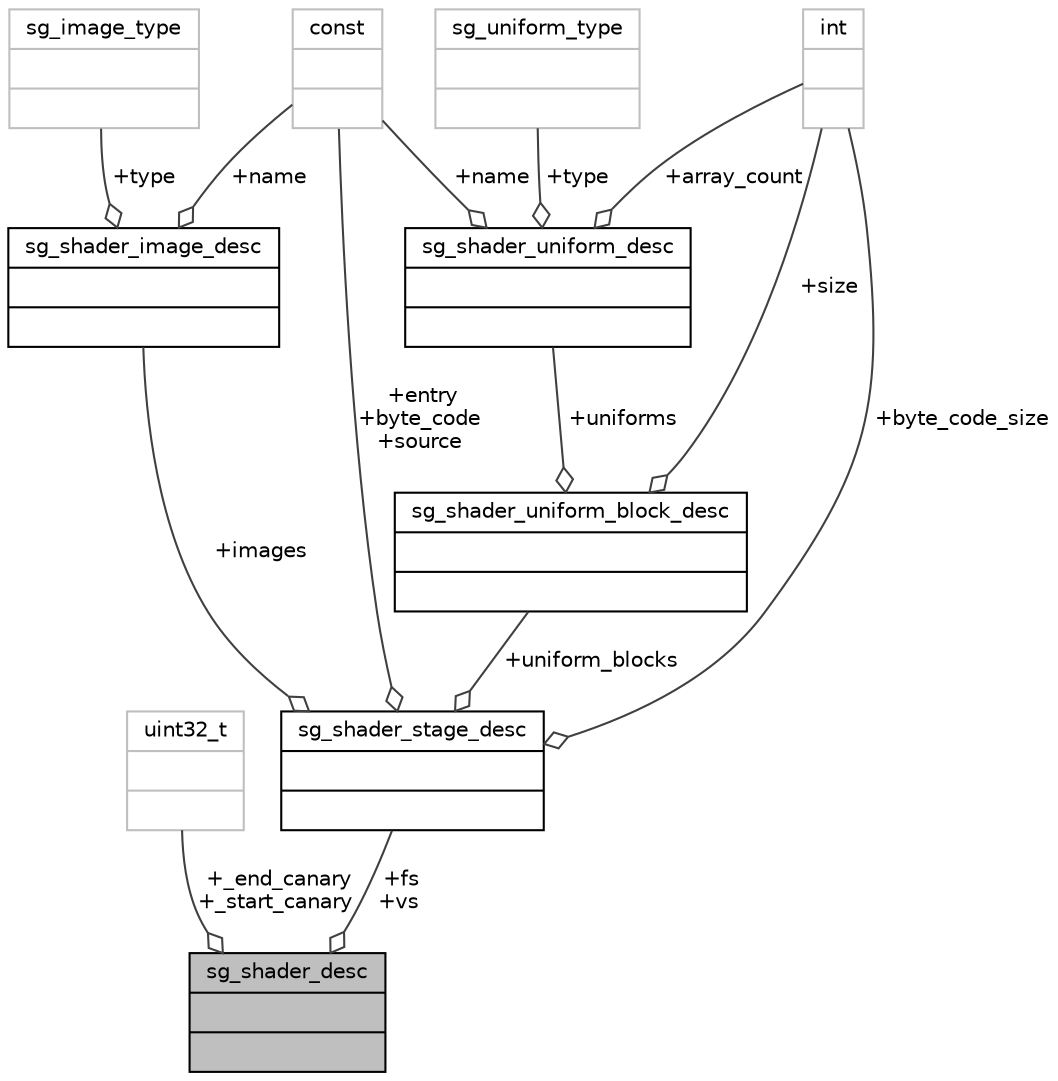 digraph "sg_shader_desc"
{
 // INTERACTIVE_SVG=YES
  bgcolor="transparent";
  edge [fontname="Helvetica",fontsize="10",labelfontname="Helvetica",labelfontsize="10"];
  node [fontname="Helvetica",fontsize="10",shape=record];
  Node1 [label="{sg_shader_desc\n||}",height=0.2,width=0.4,color="black", fillcolor="grey75", style="filled", fontcolor="black"];
  Node2 -> Node1 [color="grey25",fontsize="10",style="solid",label=" +_end_canary\n+_start_canary" ,arrowhead="odiamond",fontname="Helvetica"];
  Node2 [label="{uint32_t\n||}",height=0.2,width=0.4,color="grey75"];
  Node3 -> Node1 [color="grey25",fontsize="10",style="solid",label=" +fs\n+vs" ,arrowhead="odiamond",fontname="Helvetica"];
  Node3 [label="{sg_shader_stage_desc\n||}",height=0.2,width=0.4,color="black",URL="$d9/d32/structsg__shader__stage__desc.html"];
  Node4 -> Node3 [color="grey25",fontsize="10",style="solid",label=" +images" ,arrowhead="odiamond",fontname="Helvetica"];
  Node4 [label="{sg_shader_image_desc\n||}",height=0.2,width=0.4,color="black",URL="$dd/d8f/structsg__shader__image__desc.html"];
  Node5 -> Node4 [color="grey25",fontsize="10",style="solid",label=" +type" ,arrowhead="odiamond",fontname="Helvetica"];
  Node5 [label="{sg_image_type\n||}",height=0.2,width=0.4,color="grey75"];
  Node6 -> Node4 [color="grey25",fontsize="10",style="solid",label=" +name" ,arrowhead="odiamond",fontname="Helvetica"];
  Node6 [label="{const\n||}",height=0.2,width=0.4,color="grey75"];
  Node7 -> Node3 [color="grey25",fontsize="10",style="solid",label=" +byte_code_size" ,arrowhead="odiamond",fontname="Helvetica"];
  Node7 [label="{int\n||}",height=0.2,width=0.4,color="grey75"];
  Node6 -> Node3 [color="grey25",fontsize="10",style="solid",label=" +entry\n+byte_code\n+source" ,arrowhead="odiamond",fontname="Helvetica"];
  Node8 -> Node3 [color="grey25",fontsize="10",style="solid",label=" +uniform_blocks" ,arrowhead="odiamond",fontname="Helvetica"];
  Node8 [label="{sg_shader_uniform_block_desc\n||}",height=0.2,width=0.4,color="black",URL="$dd/d14/structsg__shader__uniform__block__desc.html"];
  Node9 -> Node8 [color="grey25",fontsize="10",style="solid",label=" +uniforms" ,arrowhead="odiamond",fontname="Helvetica"];
  Node9 [label="{sg_shader_uniform_desc\n||}",height=0.2,width=0.4,color="black",URL="$d2/d67/structsg__shader__uniform__desc.html"];
  Node7 -> Node9 [color="grey25",fontsize="10",style="solid",label=" +array_count" ,arrowhead="odiamond",fontname="Helvetica"];
  Node10 -> Node9 [color="grey25",fontsize="10",style="solid",label=" +type" ,arrowhead="odiamond",fontname="Helvetica"];
  Node10 [label="{sg_uniform_type\n||}",height=0.2,width=0.4,color="grey75"];
  Node6 -> Node9 [color="grey25",fontsize="10",style="solid",label=" +name" ,arrowhead="odiamond",fontname="Helvetica"];
  Node7 -> Node8 [color="grey25",fontsize="10",style="solid",label=" +size" ,arrowhead="odiamond",fontname="Helvetica"];
}
